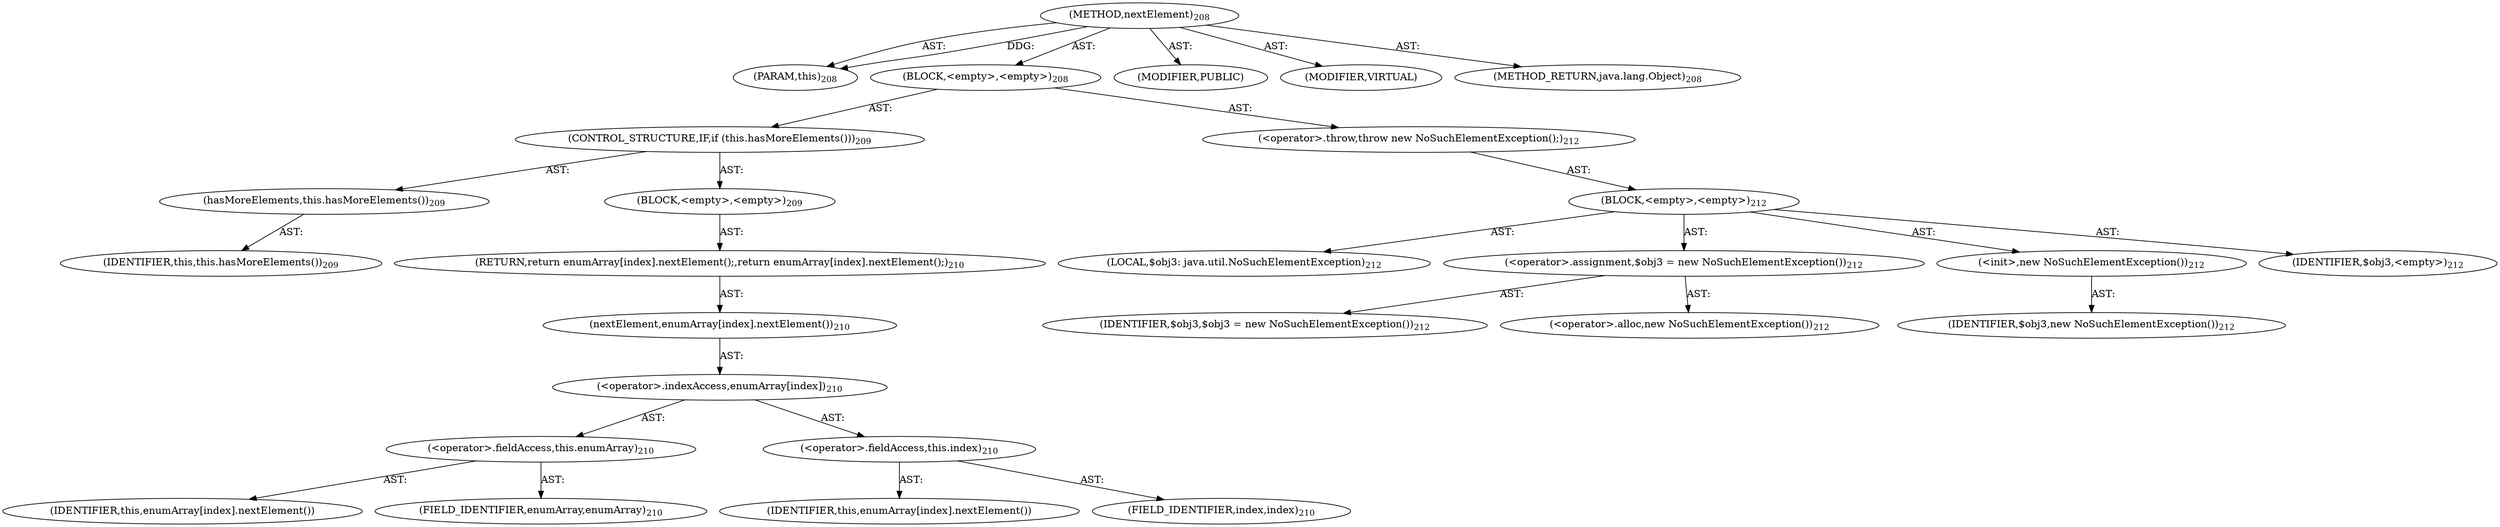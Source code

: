 digraph "nextElement" {  
"111669149704" [label = <(METHOD,nextElement)<SUB>208</SUB>> ]
"115964116994" [label = <(PARAM,this)<SUB>208</SUB>> ]
"25769803790" [label = <(BLOCK,&lt;empty&gt;,&lt;empty&gt;)<SUB>208</SUB>> ]
"47244640259" [label = <(CONTROL_STRUCTURE,IF,if (this.hasMoreElements()))<SUB>209</SUB>> ]
"30064771116" [label = <(hasMoreElements,this.hasMoreElements())<SUB>209</SUB>> ]
"68719476739" [label = <(IDENTIFIER,this,this.hasMoreElements())<SUB>209</SUB>> ]
"25769803791" [label = <(BLOCK,&lt;empty&gt;,&lt;empty&gt;)<SUB>209</SUB>> ]
"146028888070" [label = <(RETURN,return enumArray[index].nextElement();,return enumArray[index].nextElement();)<SUB>210</SUB>> ]
"30064771117" [label = <(nextElement,enumArray[index].nextElement())<SUB>210</SUB>> ]
"30064771118" [label = <(&lt;operator&gt;.indexAccess,enumArray[index])<SUB>210</SUB>> ]
"30064771119" [label = <(&lt;operator&gt;.fieldAccess,this.enumArray)<SUB>210</SUB>> ]
"68719476769" [label = <(IDENTIFIER,this,enumArray[index].nextElement())> ]
"55834574866" [label = <(FIELD_IDENTIFIER,enumArray,enumArray)<SUB>210</SUB>> ]
"30064771120" [label = <(&lt;operator&gt;.fieldAccess,this.index)<SUB>210</SUB>> ]
"68719476770" [label = <(IDENTIFIER,this,enumArray[index].nextElement())> ]
"55834574867" [label = <(FIELD_IDENTIFIER,index,index)<SUB>210</SUB>> ]
"30064771121" [label = <(&lt;operator&gt;.throw,throw new NoSuchElementException();)<SUB>212</SUB>> ]
"25769803792" [label = <(BLOCK,&lt;empty&gt;,&lt;empty&gt;)<SUB>212</SUB>> ]
"94489280516" [label = <(LOCAL,$obj3: java.util.NoSuchElementException)<SUB>212</SUB>> ]
"30064771122" [label = <(&lt;operator&gt;.assignment,$obj3 = new NoSuchElementException())<SUB>212</SUB>> ]
"68719476771" [label = <(IDENTIFIER,$obj3,$obj3 = new NoSuchElementException())<SUB>212</SUB>> ]
"30064771123" [label = <(&lt;operator&gt;.alloc,new NoSuchElementException())<SUB>212</SUB>> ]
"30064771124" [label = <(&lt;init&gt;,new NoSuchElementException())<SUB>212</SUB>> ]
"68719476772" [label = <(IDENTIFIER,$obj3,new NoSuchElementException())<SUB>212</SUB>> ]
"68719476773" [label = <(IDENTIFIER,$obj3,&lt;empty&gt;)<SUB>212</SUB>> ]
"133143986197" [label = <(MODIFIER,PUBLIC)> ]
"133143986198" [label = <(MODIFIER,VIRTUAL)> ]
"128849018888" [label = <(METHOD_RETURN,java.lang.Object)<SUB>208</SUB>> ]
  "111669149704" -> "115964116994"  [ label = "AST: "] 
  "111669149704" -> "25769803790"  [ label = "AST: "] 
  "111669149704" -> "133143986197"  [ label = "AST: "] 
  "111669149704" -> "133143986198"  [ label = "AST: "] 
  "111669149704" -> "128849018888"  [ label = "AST: "] 
  "25769803790" -> "47244640259"  [ label = "AST: "] 
  "25769803790" -> "30064771121"  [ label = "AST: "] 
  "47244640259" -> "30064771116"  [ label = "AST: "] 
  "47244640259" -> "25769803791"  [ label = "AST: "] 
  "30064771116" -> "68719476739"  [ label = "AST: "] 
  "25769803791" -> "146028888070"  [ label = "AST: "] 
  "146028888070" -> "30064771117"  [ label = "AST: "] 
  "30064771117" -> "30064771118"  [ label = "AST: "] 
  "30064771118" -> "30064771119"  [ label = "AST: "] 
  "30064771118" -> "30064771120"  [ label = "AST: "] 
  "30064771119" -> "68719476769"  [ label = "AST: "] 
  "30064771119" -> "55834574866"  [ label = "AST: "] 
  "30064771120" -> "68719476770"  [ label = "AST: "] 
  "30064771120" -> "55834574867"  [ label = "AST: "] 
  "30064771121" -> "25769803792"  [ label = "AST: "] 
  "25769803792" -> "94489280516"  [ label = "AST: "] 
  "25769803792" -> "30064771122"  [ label = "AST: "] 
  "25769803792" -> "30064771124"  [ label = "AST: "] 
  "25769803792" -> "68719476773"  [ label = "AST: "] 
  "30064771122" -> "68719476771"  [ label = "AST: "] 
  "30064771122" -> "30064771123"  [ label = "AST: "] 
  "30064771124" -> "68719476772"  [ label = "AST: "] 
  "111669149704" -> "115964116994"  [ label = "DDG: "] 
}
